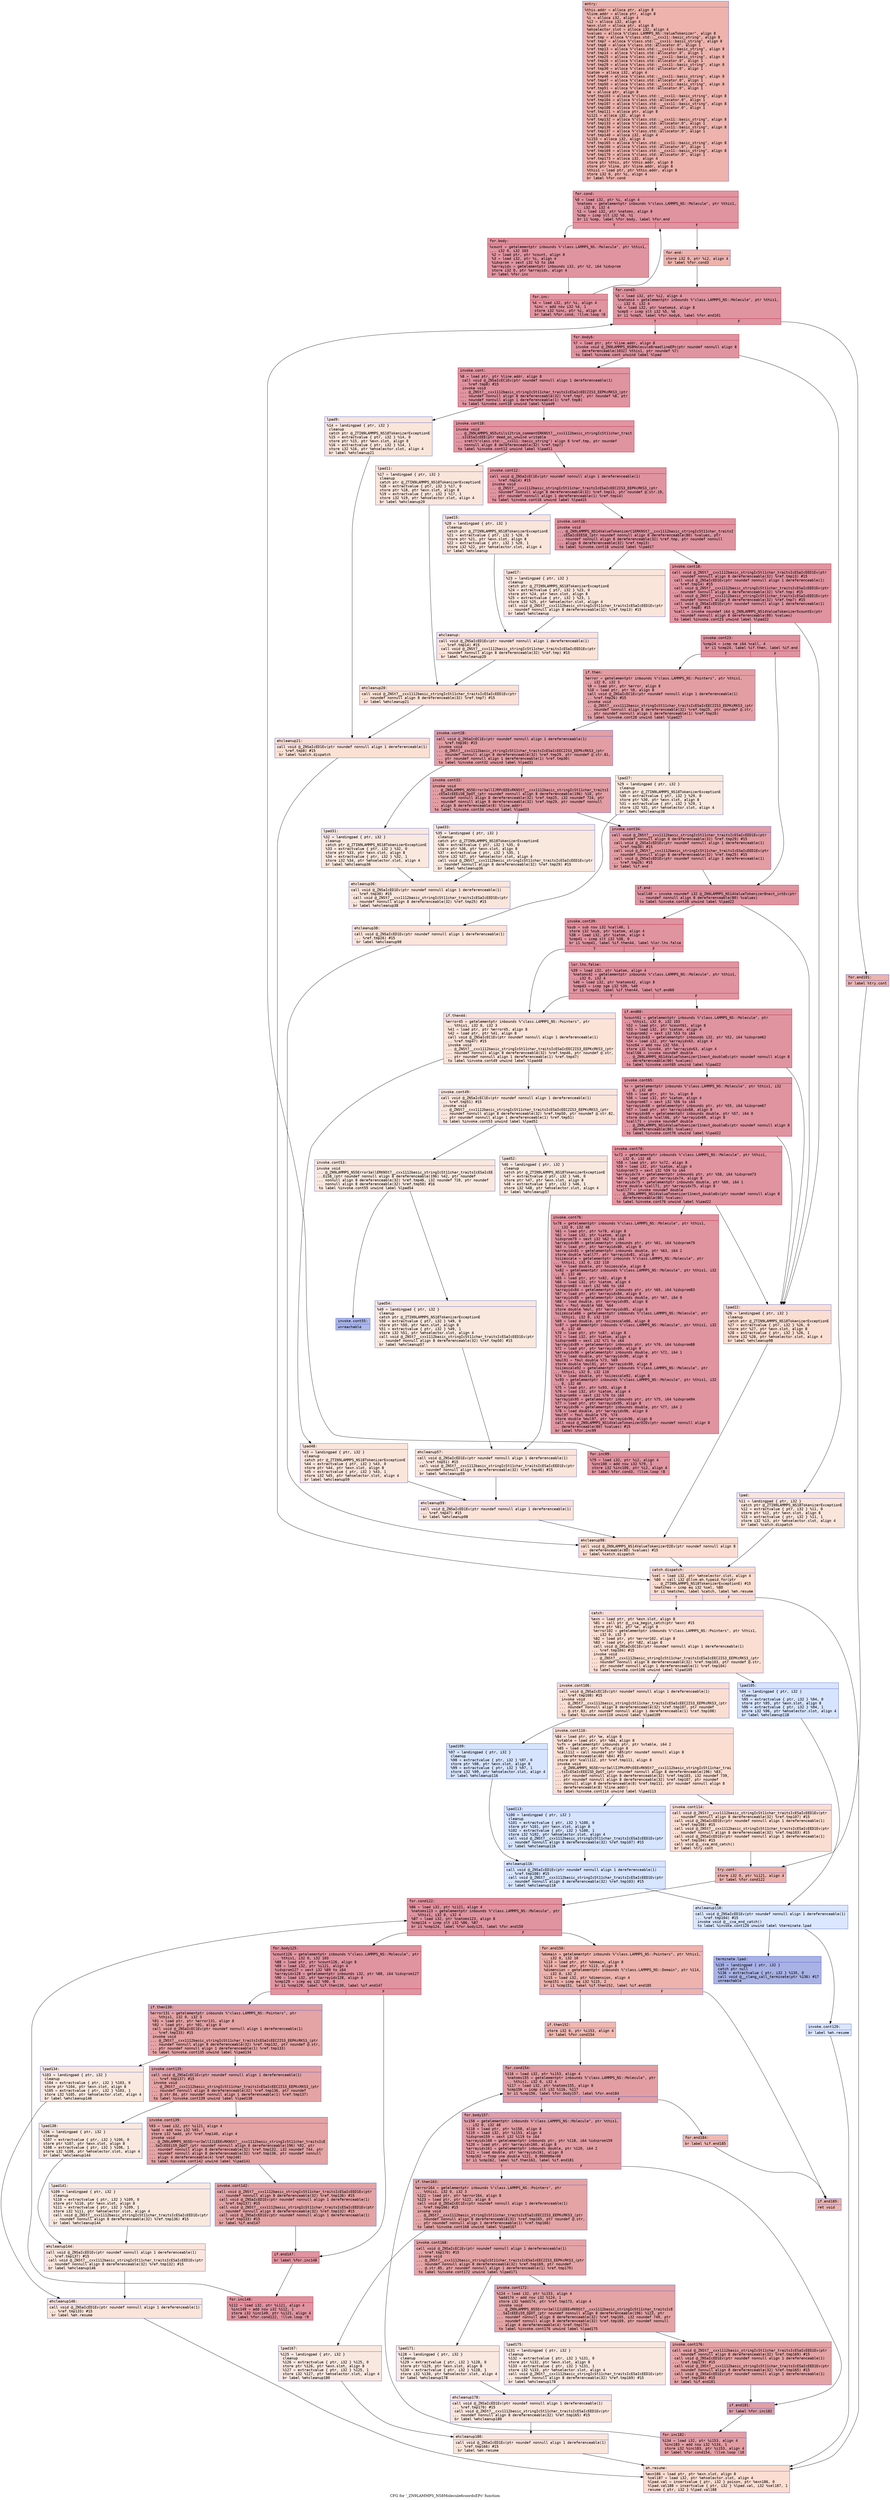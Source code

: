 digraph "CFG for '_ZN9LAMMPS_NS8Molecule6coordsEPc' function" {
	label="CFG for '_ZN9LAMMPS_NS8Molecule6coordsEPc' function";

	Node0x558e608c9fa0 [shape=record,color="#3d50c3ff", style=filled, fillcolor="#d6524470" fontname="Courier",label="{entry:\l|  %this.addr = alloca ptr, align 8\l  %line.addr = alloca ptr, align 8\l  %i = alloca i32, align 4\l  %i2 = alloca i32, align 4\l  %exn.slot = alloca ptr, align 8\l  %ehselector.slot = alloca i32, align 4\l  %values = alloca %\"class.LAMMPS_NS::ValueTokenizer\", align 8\l  %ref.tmp = alloca %\"class.std::__cxx11::basic_string\", align 8\l  %ref.tmp7 = alloca %\"class.std::__cxx11::basic_string\", align 8\l  %ref.tmp8 = alloca %\"class.std::allocator.0\", align 1\l  %ref.tmp13 = alloca %\"class.std::__cxx11::basic_string\", align 8\l  %ref.tmp14 = alloca %\"class.std::allocator.0\", align 1\l  %ref.tmp25 = alloca %\"class.std::__cxx11::basic_string\", align 8\l  %ref.tmp26 = alloca %\"class.std::allocator.0\", align 1\l  %ref.tmp29 = alloca %\"class.std::__cxx11::basic_string\", align 8\l  %ref.tmp30 = alloca %\"class.std::allocator.0\", align 1\l  %iatom = alloca i32, align 4\l  %ref.tmp46 = alloca %\"class.std::__cxx11::basic_string\", align 8\l  %ref.tmp47 = alloca %\"class.std::allocator.0\", align 1\l  %ref.tmp50 = alloca %\"class.std::__cxx11::basic_string\", align 8\l  %ref.tmp51 = alloca %\"class.std::allocator.0\", align 1\l  %e = alloca ptr, align 8\l  %ref.tmp103 = alloca %\"class.std::__cxx11::basic_string\", align 8\l  %ref.tmp104 = alloca %\"class.std::allocator.0\", align 1\l  %ref.tmp107 = alloca %\"class.std::__cxx11::basic_string\", align 8\l  %ref.tmp108 = alloca %\"class.std::allocator.0\", align 1\l  %ref.tmp111 = alloca ptr, align 8\l  %i121 = alloca i32, align 4\l  %ref.tmp132 = alloca %\"class.std::__cxx11::basic_string\", align 8\l  %ref.tmp133 = alloca %\"class.std::allocator.0\", align 1\l  %ref.tmp136 = alloca %\"class.std::__cxx11::basic_string\", align 8\l  %ref.tmp137 = alloca %\"class.std::allocator.0\", align 1\l  %ref.tmp140 = alloca i32, align 4\l  %i153 = alloca i32, align 4\l  %ref.tmp165 = alloca %\"class.std::__cxx11::basic_string\", align 8\l  %ref.tmp166 = alloca %\"class.std::allocator.0\", align 1\l  %ref.tmp169 = alloca %\"class.std::__cxx11::basic_string\", align 8\l  %ref.tmp170 = alloca %\"class.std::allocator.0\", align 1\l  %ref.tmp173 = alloca i32, align 4\l  store ptr %this, ptr %this.addr, align 8\l  store ptr %line, ptr %line.addr, align 8\l  %this1 = load ptr, ptr %this.addr, align 8\l  store i32 0, ptr %i, align 4\l  br label %for.cond\l}"];
	Node0x558e608c9fa0 -> Node0x558e608cbec0[tooltip="entry -> for.cond\nProbability 100.00%" ];
	Node0x558e608cbec0 [shape=record,color="#b70d28ff", style=filled, fillcolor="#b70d2870" fontname="Courier",label="{for.cond:\l|  %0 = load i32, ptr %i, align 4\l  %natoms = getelementptr inbounds %\"class.LAMMPS_NS::Molecule\", ptr %this1,\l... i32 0, i32 4\l  %1 = load i32, ptr %natoms, align 8\l  %cmp = icmp slt i32 %0, %1\l  br i1 %cmp, label %for.body, label %for.end\l|{<s0>T|<s1>F}}"];
	Node0x558e608cbec0:s0 -> Node0x558e608cc240[tooltip="for.cond -> for.body\nProbability 96.88%" ];
	Node0x558e608cbec0:s1 -> Node0x558e608cc2c0[tooltip="for.cond -> for.end\nProbability 3.12%" ];
	Node0x558e608cc240 [shape=record,color="#b70d28ff", style=filled, fillcolor="#b70d2870" fontname="Courier",label="{for.body:\l|  %count = getelementptr inbounds %\"class.LAMMPS_NS::Molecule\", ptr %this1,\l... i32 0, i32 103\l  %2 = load ptr, ptr %count, align 8\l  %3 = load i32, ptr %i, align 4\l  %idxprom = sext i32 %3 to i64\l  %arrayidx = getelementptr inbounds i32, ptr %2, i64 %idxprom\l  store i32 0, ptr %arrayidx, align 4\l  br label %for.inc\l}"];
	Node0x558e608cc240 -> Node0x558e608ccae0[tooltip="for.body -> for.inc\nProbability 100.00%" ];
	Node0x558e608ccae0 [shape=record,color="#b70d28ff", style=filled, fillcolor="#b70d2870" fontname="Courier",label="{for.inc:\l|  %4 = load i32, ptr %i, align 4\l  %inc = add nsw i32 %4, 1\l  store i32 %inc, ptr %i, align 4\l  br label %for.cond, !llvm.loop !6\l}"];
	Node0x558e608ccae0 -> Node0x558e608cbec0[tooltip="for.inc -> for.cond\nProbability 100.00%" ];
	Node0x558e608cc2c0 [shape=record,color="#3d50c3ff", style=filled, fillcolor="#d6524470" fontname="Courier",label="{for.end:\l|  store i32 0, ptr %i2, align 4\l  br label %for.cond3\l}"];
	Node0x558e608cc2c0 -> Node0x558e608ccfd0[tooltip="for.end -> for.cond3\nProbability 100.00%" ];
	Node0x558e608ccfd0 [shape=record,color="#b70d28ff", style=filled, fillcolor="#b70d2870" fontname="Courier",label="{for.cond3:\l|  %5 = load i32, ptr %i2, align 4\l  %natoms4 = getelementptr inbounds %\"class.LAMMPS_NS::Molecule\", ptr %this1,\l... i32 0, i32 4\l  %6 = load i32, ptr %natoms4, align 8\l  %cmp5 = icmp slt i32 %5, %6\l  br i1 %cmp5, label %for.body6, label %for.end101\l|{<s0>T|<s1>F}}"];
	Node0x558e608ccfd0:s0 -> Node0x558e608cd350[tooltip="for.cond3 -> for.body6\nProbability 96.88%" ];
	Node0x558e608ccfd0:s1 -> Node0x558e608cd3d0[tooltip="for.cond3 -> for.end101\nProbability 3.12%" ];
	Node0x558e608cd350 [shape=record,color="#b70d28ff", style=filled, fillcolor="#b70d2870" fontname="Courier",label="{for.body6:\l|  %7 = load ptr, ptr %line.addr, align 8\l  invoke void @_ZN9LAMMPS_NS8Molecule8readlineEPc(ptr noundef nonnull align 8\l... dereferenceable(1032) %this1, ptr noundef %7)\l          to label %invoke.cont unwind label %lpad\l}"];
	Node0x558e608cd350 -> Node0x558e608cd5b0[tooltip="for.body6 -> invoke.cont\nProbability 100.00%" ];
	Node0x558e608cd350 -> Node0x558e608cd630[tooltip="for.body6 -> lpad\nProbability 0.00%" ];
	Node0x558e608cd5b0 [shape=record,color="#b70d28ff", style=filled, fillcolor="#b70d2870" fontname="Courier",label="{invoke.cont:\l|  %8 = load ptr, ptr %line.addr, align 8\l  call void @_ZNSaIcEC1Ev(ptr noundef nonnull align 1 dereferenceable(1)\l... %ref.tmp8) #15\l  invoke void\l... @_ZNSt7__cxx1112basic_stringIcSt11char_traitsIcESaIcEEC2IS3_EEPKcRKS3_(ptr\l... noundef nonnull align 8 dereferenceable(32) %ref.tmp7, ptr noundef %8, ptr\l... noundef nonnull align 1 dereferenceable(1) %ref.tmp8)\l          to label %invoke.cont10 unwind label %lpad9\l}"];
	Node0x558e608cd5b0 -> Node0x558e608cda20[tooltip="invoke.cont -> invoke.cont10\nProbability 100.00%" ];
	Node0x558e608cd5b0 -> Node0x558e608cda70[tooltip="invoke.cont -> lpad9\nProbability 0.00%" ];
	Node0x558e608cda20 [shape=record,color="#b70d28ff", style=filled, fillcolor="#b70d2870" fontname="Courier",label="{invoke.cont10:\l|  invoke void\l... @_ZN9LAMMPS_NS5utils12trim_commentERKNSt7__cxx1112basic_stringIcSt11char_trait\l...sIcESaIcEEE(ptr dead_on_unwind writable\l... sret(%\"class.std::__cxx11::basic_string\") align 8 %ref.tmp, ptr noundef\l... nonnull align 8 dereferenceable(32) %ref.tmp7)\l          to label %invoke.cont12 unwind label %lpad11\l}"];
	Node0x558e608cda20 -> Node0x558e608cd9d0[tooltip="invoke.cont10 -> invoke.cont12\nProbability 100.00%" ];
	Node0x558e608cda20 -> Node0x558e608cdce0[tooltip="invoke.cont10 -> lpad11\nProbability 0.00%" ];
	Node0x558e608cd9d0 [shape=record,color="#b70d28ff", style=filled, fillcolor="#b70d2870" fontname="Courier",label="{invoke.cont12:\l|  call void @_ZNSaIcEC1Ev(ptr noundef nonnull align 1 dereferenceable(1)\l... %ref.tmp14) #15\l  invoke void\l... @_ZNSt7__cxx1112basic_stringIcSt11char_traitsIcESaIcEEC2IS3_EEPKcRKS3_(ptr\l... noundef nonnull align 8 dereferenceable(32) %ref.tmp13, ptr noundef @.str.19,\l... ptr noundef nonnull align 1 dereferenceable(1) %ref.tmp14)\l          to label %invoke.cont16 unwind label %lpad15\l}"];
	Node0x558e608cd9d0 -> Node0x558e608ce050[tooltip="invoke.cont12 -> invoke.cont16\nProbability 100.00%" ];
	Node0x558e608cd9d0 -> Node0x558e608ce0d0[tooltip="invoke.cont12 -> lpad15\nProbability 0.00%" ];
	Node0x558e608ce050 [shape=record,color="#b70d28ff", style=filled, fillcolor="#b70d2870" fontname="Courier",label="{invoke.cont16:\l|  invoke void\l... @_ZN9LAMMPS_NS14ValueTokenizerC1ERKNSt7__cxx1112basic_stringIcSt11char_traitsI\l...cESaIcEEES8_(ptr noundef nonnull align 8 dereferenceable(80) %values, ptr\l... noundef nonnull align 8 dereferenceable(32) %ref.tmp, ptr noundef nonnull\l... align 8 dereferenceable(32) %ref.tmp13)\l          to label %invoke.cont18 unwind label %lpad17\l}"];
	Node0x558e608ce050 -> Node0x558e608ce000[tooltip="invoke.cont16 -> invoke.cont18\nProbability 100.00%" ];
	Node0x558e608ce050 -> Node0x558e608ce360[tooltip="invoke.cont16 -> lpad17\nProbability 0.00%" ];
	Node0x558e608ce000 [shape=record,color="#b70d28ff", style=filled, fillcolor="#b70d2870" fontname="Courier",label="{invoke.cont18:\l|  call void @_ZNSt7__cxx1112basic_stringIcSt11char_traitsIcESaIcEED1Ev(ptr\l... noundef nonnull align 8 dereferenceable(32) %ref.tmp13) #15\l  call void @_ZNSaIcED1Ev(ptr noundef nonnull align 1 dereferenceable(1)\l... %ref.tmp14) #15\l  call void @_ZNSt7__cxx1112basic_stringIcSt11char_traitsIcESaIcEED1Ev(ptr\l... noundef nonnull align 8 dereferenceable(32) %ref.tmp) #15\l  call void @_ZNSt7__cxx1112basic_stringIcSt11char_traitsIcESaIcEED1Ev(ptr\l... noundef nonnull align 8 dereferenceable(32) %ref.tmp7) #15\l  call void @_ZNSaIcED1Ev(ptr noundef nonnull align 1 dereferenceable(1)\l... %ref.tmp8) #15\l  %call = invoke noundef i64 @_ZN9LAMMPS_NS14ValueTokenizer5countEv(ptr\l... noundef nonnull align 8 dereferenceable(80) %values)\l          to label %invoke.cont23 unwind label %lpad22\l}"];
	Node0x558e608ce000 -> Node0x558e608ceb00[tooltip="invoke.cont18 -> invoke.cont23\nProbability 100.00%" ];
	Node0x558e608ce000 -> Node0x558e608ceb80[tooltip="invoke.cont18 -> lpad22\nProbability 0.00%" ];
	Node0x558e608ceb00 [shape=record,color="#b70d28ff", style=filled, fillcolor="#b70d2870" fontname="Courier",label="{invoke.cont23:\l|  %cmp24 = icmp ne i64 %call, 4\l  br i1 %cmp24, label %if.then, label %if.end\l|{<s0>T|<s1>F}}"];
	Node0x558e608ceb00:s0 -> Node0x558e608ced80[tooltip="invoke.cont23 -> if.then\nProbability 50.00%" ];
	Node0x558e608ceb00:s1 -> Node0x558e608cedf0[tooltip="invoke.cont23 -> if.end\nProbability 50.00%" ];
	Node0x558e608ced80 [shape=record,color="#3d50c3ff", style=filled, fillcolor="#be242e70" fontname="Courier",label="{if.then:\l|  %error = getelementptr inbounds %\"class.LAMMPS_NS::Pointers\", ptr %this1,\l... i32 0, i32 3\l  %9 = load ptr, ptr %error, align 8\l  %10 = load ptr, ptr %9, align 8\l  call void @_ZNSaIcEC1Ev(ptr noundef nonnull align 1 dereferenceable(1)\l... %ref.tmp26) #15\l  invoke void\l... @_ZNSt7__cxx1112basic_stringIcSt11char_traitsIcESaIcEEC2IS3_EEPKcRKS3_(ptr\l... noundef nonnull align 8 dereferenceable(32) %ref.tmp25, ptr noundef @.str,\l... ptr noundef nonnull align 1 dereferenceable(1) %ref.tmp26)\l          to label %invoke.cont28 unwind label %lpad27\l}"];
	Node0x558e608ced80 -> Node0x558e608cf2d0[tooltip="if.then -> invoke.cont28\nProbability 100.00%" ];
	Node0x558e608ced80 -> Node0x558e608cf320[tooltip="if.then -> lpad27\nProbability 0.00%" ];
	Node0x558e608cf2d0 [shape=record,color="#3d50c3ff", style=filled, fillcolor="#be242e70" fontname="Courier",label="{invoke.cont28:\l|  call void @_ZNSaIcEC1Ev(ptr noundef nonnull align 1 dereferenceable(1)\l... %ref.tmp30) #15\l  invoke void\l... @_ZNSt7__cxx1112basic_stringIcSt11char_traitsIcESaIcEEC2IS3_EEPKcRKS3_(ptr\l... noundef nonnull align 8 dereferenceable(32) %ref.tmp29, ptr noundef @.str.81,\l... ptr noundef nonnull align 1 dereferenceable(1) %ref.tmp30)\l          to label %invoke.cont32 unwind label %lpad31\l}"];
	Node0x558e608cf2d0 -> Node0x558e608cf670[tooltip="invoke.cont28 -> invoke.cont32\nProbability 100.00%" ];
	Node0x558e608cf2d0 -> Node0x558e608cf6c0[tooltip="invoke.cont28 -> lpad31\nProbability 0.00%" ];
	Node0x558e608cf670 [shape=record,color="#3d50c3ff", style=filled, fillcolor="#be242e70" fontname="Courier",label="{invoke.cont32:\l|  invoke void\l... @_ZN9LAMMPS_NS5Error3allIJRPcEEEvRKNSt7__cxx1112basic_stringIcSt11char_traitsI\l...cESaIcEEEiSB_DpOT_(ptr noundef nonnull align 8 dereferenceable(196) %10, ptr\l... noundef nonnull align 8 dereferenceable(32) %ref.tmp25, i32 noundef 724, ptr\l... noundef nonnull align 8 dereferenceable(32) %ref.tmp29, ptr noundef nonnull\l... align 8 dereferenceable(8) %line.addr)\l          to label %invoke.cont34 unwind label %lpad33\l}"];
	Node0x558e608cf670 -> Node0x558e608cf620[tooltip="invoke.cont32 -> invoke.cont34\nProbability 100.00%" ];
	Node0x558e608cf670 -> Node0x558e608cf980[tooltip="invoke.cont32 -> lpad33\nProbability 0.00%" ];
	Node0x558e608cf620 [shape=record,color="#3d50c3ff", style=filled, fillcolor="#be242e70" fontname="Courier",label="{invoke.cont34:\l|  call void @_ZNSt7__cxx1112basic_stringIcSt11char_traitsIcESaIcEED1Ev(ptr\l... noundef nonnull align 8 dereferenceable(32) %ref.tmp29) #15\l  call void @_ZNSaIcED1Ev(ptr noundef nonnull align 1 dereferenceable(1)\l... %ref.tmp30) #15\l  call void @_ZNSt7__cxx1112basic_stringIcSt11char_traitsIcESaIcEED1Ev(ptr\l... noundef nonnull align 8 dereferenceable(32) %ref.tmp25) #15\l  call void @_ZNSaIcED1Ev(ptr noundef nonnull align 1 dereferenceable(1)\l... %ref.tmp26) #15\l  br label %if.end\l}"];
	Node0x558e608cf620 -> Node0x558e608cedf0[tooltip="invoke.cont34 -> if.end\nProbability 100.00%" ];
	Node0x558e608cd630 [shape=record,color="#3d50c3ff", style=filled, fillcolor="#f4c5ad70" fontname="Courier",label="{lpad:\l|  %11 = landingpad \{ ptr, i32 \}\l          catch ptr @_ZTIN9LAMMPS_NS18TokenizerExceptionE\l  %12 = extractvalue \{ ptr, i32 \} %11, 0\l  store ptr %12, ptr %exn.slot, align 8\l  %13 = extractvalue \{ ptr, i32 \} %11, 1\l  store i32 %13, ptr %ehselector.slot, align 4\l  br label %catch.dispatch\l}"];
	Node0x558e608cd630 -> Node0x558e608d0410[tooltip="lpad -> catch.dispatch\nProbability 100.00%" ];
	Node0x558e608cda70 [shape=record,color="#3d50c3ff", style=filled, fillcolor="#f4c5ad70" fontname="Courier",label="{lpad9:\l|  %14 = landingpad \{ ptr, i32 \}\l          cleanup\l          catch ptr @_ZTIN9LAMMPS_NS18TokenizerExceptionE\l  %15 = extractvalue \{ ptr, i32 \} %14, 0\l  store ptr %15, ptr %exn.slot, align 8\l  %16 = extractvalue \{ ptr, i32 \} %14, 1\l  store i32 %16, ptr %ehselector.slot, align 4\l  br label %ehcleanup21\l}"];
	Node0x558e608cda70 -> Node0x558e608d07b0[tooltip="lpad9 -> ehcleanup21\nProbability 100.00%" ];
	Node0x558e608cdce0 [shape=record,color="#3d50c3ff", style=filled, fillcolor="#f4c5ad70" fontname="Courier",label="{lpad11:\l|  %17 = landingpad \{ ptr, i32 \}\l          cleanup\l          catch ptr @_ZTIN9LAMMPS_NS18TokenizerExceptionE\l  %18 = extractvalue \{ ptr, i32 \} %17, 0\l  store ptr %18, ptr %exn.slot, align 8\l  %19 = extractvalue \{ ptr, i32 \} %17, 1\l  store i32 %19, ptr %ehselector.slot, align 4\l  br label %ehcleanup20\l}"];
	Node0x558e608cdce0 -> Node0x558e608d0bb0[tooltip="lpad11 -> ehcleanup20\nProbability 100.00%" ];
	Node0x558e608ce0d0 [shape=record,color="#3d50c3ff", style=filled, fillcolor="#f4c5ad70" fontname="Courier",label="{lpad15:\l|  %20 = landingpad \{ ptr, i32 \}\l          cleanup\l          catch ptr @_ZTIN9LAMMPS_NS18TokenizerExceptionE\l  %21 = extractvalue \{ ptr, i32 \} %20, 0\l  store ptr %21, ptr %exn.slot, align 8\l  %22 = extractvalue \{ ptr, i32 \} %20, 1\l  store i32 %22, ptr %ehselector.slot, align 4\l  br label %ehcleanup\l}"];
	Node0x558e608ce0d0 -> Node0x558e608d0fb0[tooltip="lpad15 -> ehcleanup\nProbability 100.00%" ];
	Node0x558e608ce360 [shape=record,color="#3d50c3ff", style=filled, fillcolor="#f4c5ad70" fontname="Courier",label="{lpad17:\l|  %23 = landingpad \{ ptr, i32 \}\l          cleanup\l          catch ptr @_ZTIN9LAMMPS_NS18TokenizerExceptionE\l  %24 = extractvalue \{ ptr, i32 \} %23, 0\l  store ptr %24, ptr %exn.slot, align 8\l  %25 = extractvalue \{ ptr, i32 \} %23, 1\l  store i32 %25, ptr %ehselector.slot, align 4\l  call void @_ZNSt7__cxx1112basic_stringIcSt11char_traitsIcESaIcEED1Ev(ptr\l... noundef nonnull align 8 dereferenceable(32) %ref.tmp13) #15\l  br label %ehcleanup\l}"];
	Node0x558e608ce360 -> Node0x558e608d0fb0[tooltip="lpad17 -> ehcleanup\nProbability 100.00%" ];
	Node0x558e608d0fb0 [shape=record,color="#3d50c3ff", style=filled, fillcolor="#f6bfa670" fontname="Courier",label="{ehcleanup:\l|  call void @_ZNSaIcED1Ev(ptr noundef nonnull align 1 dereferenceable(1)\l... %ref.tmp14) #15\l  call void @_ZNSt7__cxx1112basic_stringIcSt11char_traitsIcESaIcEED1Ev(ptr\l... noundef nonnull align 8 dereferenceable(32) %ref.tmp) #15\l  br label %ehcleanup20\l}"];
	Node0x558e608d0fb0 -> Node0x558e608d0bb0[tooltip="ehcleanup -> ehcleanup20\nProbability 100.00%" ];
	Node0x558e608d0bb0 [shape=record,color="#3d50c3ff", style=filled, fillcolor="#f7bca170" fontname="Courier",label="{ehcleanup20:\l|  call void @_ZNSt7__cxx1112basic_stringIcSt11char_traitsIcESaIcEED1Ev(ptr\l... noundef nonnull align 8 dereferenceable(32) %ref.tmp7) #15\l  br label %ehcleanup21\l}"];
	Node0x558e608d0bb0 -> Node0x558e608d07b0[tooltip="ehcleanup20 -> ehcleanup21\nProbability 100.00%" ];
	Node0x558e608d07b0 [shape=record,color="#3d50c3ff", style=filled, fillcolor="#f7b99e70" fontname="Courier",label="{ehcleanup21:\l|  call void @_ZNSaIcED1Ev(ptr noundef nonnull align 1 dereferenceable(1)\l... %ref.tmp8) #15\l  br label %catch.dispatch\l}"];
	Node0x558e608d07b0 -> Node0x558e608d0410[tooltip="ehcleanup21 -> catch.dispatch\nProbability 100.00%" ];
	Node0x558e608ceb80 [shape=record,color="#3d50c3ff", style=filled, fillcolor="#f7b59970" fontname="Courier",label="{lpad22:\l|  %26 = landingpad \{ ptr, i32 \}\l          cleanup\l          catch ptr @_ZTIN9LAMMPS_NS18TokenizerExceptionE\l  %27 = extractvalue \{ ptr, i32 \} %26, 0\l  store ptr %27, ptr %exn.slot, align 8\l  %28 = extractvalue \{ ptr, i32 \} %26, 1\l  store i32 %28, ptr %ehselector.slot, align 4\l  br label %ehcleanup98\l}"];
	Node0x558e608ceb80 -> Node0x558e608d1d70[tooltip="lpad22 -> ehcleanup98\nProbability 100.00%" ];
	Node0x558e608cf320 [shape=record,color="#3d50c3ff", style=filled, fillcolor="#f2cab570" fontname="Courier",label="{lpad27:\l|  %29 = landingpad \{ ptr, i32 \}\l          cleanup\l          catch ptr @_ZTIN9LAMMPS_NS18TokenizerExceptionE\l  %30 = extractvalue \{ ptr, i32 \} %29, 0\l  store ptr %30, ptr %exn.slot, align 8\l  %31 = extractvalue \{ ptr, i32 \} %29, 1\l  store i32 %31, ptr %ehselector.slot, align 4\l  br label %ehcleanup38\l}"];
	Node0x558e608cf320 -> Node0x558e608d2110[tooltip="lpad27 -> ehcleanup38\nProbability 100.00%" ];
	Node0x558e608cf6c0 [shape=record,color="#3d50c3ff", style=filled, fillcolor="#f2cab570" fontname="Courier",label="{lpad31:\l|  %32 = landingpad \{ ptr, i32 \}\l          cleanup\l          catch ptr @_ZTIN9LAMMPS_NS18TokenizerExceptionE\l  %33 = extractvalue \{ ptr, i32 \} %32, 0\l  store ptr %33, ptr %exn.slot, align 8\l  %34 = extractvalue \{ ptr, i32 \} %32, 1\l  store i32 %34, ptr %ehselector.slot, align 4\l  br label %ehcleanup36\l}"];
	Node0x558e608cf6c0 -> Node0x558e608d24b0[tooltip="lpad31 -> ehcleanup36\nProbability 100.00%" ];
	Node0x558e608cf980 [shape=record,color="#3d50c3ff", style=filled, fillcolor="#f2cab570" fontname="Courier",label="{lpad33:\l|  %35 = landingpad \{ ptr, i32 \}\l          cleanup\l          catch ptr @_ZTIN9LAMMPS_NS18TokenizerExceptionE\l  %36 = extractvalue \{ ptr, i32 \} %35, 0\l  store ptr %36, ptr %exn.slot, align 8\l  %37 = extractvalue \{ ptr, i32 \} %35, 1\l  store i32 %37, ptr %ehselector.slot, align 4\l  call void @_ZNSt7__cxx1112basic_stringIcSt11char_traitsIcESaIcEED1Ev(ptr\l... noundef nonnull align 8 dereferenceable(32) %ref.tmp29) #15\l  br label %ehcleanup36\l}"];
	Node0x558e608cf980 -> Node0x558e608d24b0[tooltip="lpad33 -> ehcleanup36\nProbability 100.00%" ];
	Node0x558e608d24b0 [shape=record,color="#3d50c3ff", style=filled, fillcolor="#f4c5ad70" fontname="Courier",label="{ehcleanup36:\l|  call void @_ZNSaIcED1Ev(ptr noundef nonnull align 1 dereferenceable(1)\l... %ref.tmp30) #15\l  call void @_ZNSt7__cxx1112basic_stringIcSt11char_traitsIcESaIcEED1Ev(ptr\l... noundef nonnull align 8 dereferenceable(32) %ref.tmp25) #15\l  br label %ehcleanup38\l}"];
	Node0x558e608d24b0 -> Node0x558e608d2110[tooltip="ehcleanup36 -> ehcleanup38\nProbability 100.00%" ];
	Node0x558e608d2110 [shape=record,color="#3d50c3ff", style=filled, fillcolor="#f5c1a970" fontname="Courier",label="{ehcleanup38:\l|  call void @_ZNSaIcED1Ev(ptr noundef nonnull align 1 dereferenceable(1)\l... %ref.tmp26) #15\l  br label %ehcleanup98\l}"];
	Node0x558e608d2110 -> Node0x558e608d1d70[tooltip="ehcleanup38 -> ehcleanup98\nProbability 100.00%" ];
	Node0x558e608cedf0 [shape=record,color="#b70d28ff", style=filled, fillcolor="#b70d2870" fontname="Courier",label="{if.end:\l|  %call40 = invoke noundef i32 @_ZN9LAMMPS_NS14ValueTokenizer8next_intEv(ptr\l... noundef nonnull align 8 dereferenceable(80) %values)\l          to label %invoke.cont39 unwind label %lpad22\l}"];
	Node0x558e608cedf0 -> Node0x558e608d2e20[tooltip="if.end -> invoke.cont39\nProbability 100.00%" ];
	Node0x558e608cedf0 -> Node0x558e608ceb80[tooltip="if.end -> lpad22\nProbability 0.00%" ];
	Node0x558e608d2e20 [shape=record,color="#b70d28ff", style=filled, fillcolor="#b70d2870" fontname="Courier",label="{invoke.cont39:\l|  %sub = sub nsw i32 %call40, 1\l  store i32 %sub, ptr %iatom, align 4\l  %38 = load i32, ptr %iatom, align 4\l  %cmp41 = icmp slt i32 %38, 0\l  br i1 %cmp41, label %if.then44, label %lor.lhs.false\l|{<s0>T|<s1>F}}"];
	Node0x558e608d2e20:s0 -> Node0x558e608d3260[tooltip="invoke.cont39 -> if.then44\nProbability 0.00%" ];
	Node0x558e608d2e20:s1 -> Node0x558e608d32b0[tooltip="invoke.cont39 -> lor.lhs.false\nProbability 100.00%" ];
	Node0x558e608d32b0 [shape=record,color="#b70d28ff", style=filled, fillcolor="#b70d2870" fontname="Courier",label="{lor.lhs.false:\l|  %39 = load i32, ptr %iatom, align 4\l  %natoms42 = getelementptr inbounds %\"class.LAMMPS_NS::Molecule\", ptr %this1,\l... i32 0, i32 4\l  %40 = load i32, ptr %natoms42, align 8\l  %cmp43 = icmp sge i32 %39, %40\l  br i1 %cmp43, label %if.then44, label %if.end60\l|{<s0>T|<s1>F}}"];
	Node0x558e608d32b0:s0 -> Node0x558e608d3260[tooltip="lor.lhs.false -> if.then44\nProbability 0.00%" ];
	Node0x558e608d32b0:s1 -> Node0x558e608d3680[tooltip="lor.lhs.false -> if.end60\nProbability 100.00%" ];
	Node0x558e608d3260 [shape=record,color="#3d50c3ff", style=filled, fillcolor="#f6bfa670" fontname="Courier",label="{if.then44:\l|  %error45 = getelementptr inbounds %\"class.LAMMPS_NS::Pointers\", ptr\l... %this1, i32 0, i32 3\l  %41 = load ptr, ptr %error45, align 8\l  %42 = load ptr, ptr %41, align 8\l  call void @_ZNSaIcEC1Ev(ptr noundef nonnull align 1 dereferenceable(1)\l... %ref.tmp47) #15\l  invoke void\l... @_ZNSt7__cxx1112basic_stringIcSt11char_traitsIcESaIcEEC2IS3_EEPKcRKS3_(ptr\l... noundef nonnull align 8 dereferenceable(32) %ref.tmp46, ptr noundef @.str,\l... ptr noundef nonnull align 1 dereferenceable(1) %ref.tmp47)\l          to label %invoke.cont49 unwind label %lpad48\l}"];
	Node0x558e608d3260 -> Node0x558e608cc8d0[tooltip="if.then44 -> invoke.cont49\nProbability 50.00%" ];
	Node0x558e608d3260 -> Node0x558e608cc950[tooltip="if.then44 -> lpad48\nProbability 50.00%" ];
	Node0x558e608cc8d0 [shape=record,color="#3d50c3ff", style=filled, fillcolor="#f4c5ad70" fontname="Courier",label="{invoke.cont49:\l|  call void @_ZNSaIcEC1Ev(ptr noundef nonnull align 1 dereferenceable(1)\l... %ref.tmp51) #15\l  invoke void\l... @_ZNSt7__cxx1112basic_stringIcSt11char_traitsIcESaIcEEC2IS3_EEPKcRKS3_(ptr\l... noundef nonnull align 8 dereferenceable(32) %ref.tmp50, ptr noundef @.str.82,\l... ptr noundef nonnull align 1 dereferenceable(1) %ref.tmp51)\l          to label %invoke.cont53 unwind label %lpad52\l}"];
	Node0x558e608cc8d0 -> Node0x558e608d44e0[tooltip="invoke.cont49 -> invoke.cont53\nProbability 50.00%" ];
	Node0x558e608cc8d0 -> Node0x558e608d4530[tooltip="invoke.cont49 -> lpad52\nProbability 50.00%" ];
	Node0x558e608d44e0 [shape=record,color="#3d50c3ff", style=filled, fillcolor="#f2cab570" fontname="Courier",label="{invoke.cont53:\l|  invoke void\l... @_ZN9LAMMPS_NS5Error3allERKNSt7__cxx1112basic_stringIcSt11char_traitsIcESaIcEE\l...EiS8_(ptr noundef nonnull align 8 dereferenceable(196) %42, ptr noundef\l... nonnull align 8 dereferenceable(32) %ref.tmp46, i32 noundef 728, ptr noundef\l... nonnull align 8 dereferenceable(32) %ref.tmp50) #16\l          to label %invoke.cont55 unwind label %lpad54\l}"];
	Node0x558e608d44e0 -> Node0x558e608cca60[tooltip="invoke.cont53 -> invoke.cont55\nProbability 0.00%" ];
	Node0x558e608d44e0 -> Node0x558e608d4800[tooltip="invoke.cont53 -> lpad54\nProbability 100.00%" ];
	Node0x558e608cca60 [shape=record,color="#3d50c3ff", style=filled, fillcolor="#465ecf70" fontname="Courier",label="{invoke.cont55:\l|  unreachable\l}"];
	Node0x558e608cc950 [shape=record,color="#3d50c3ff", style=filled, fillcolor="#f4c5ad70" fontname="Courier",label="{lpad48:\l|  %43 = landingpad \{ ptr, i32 \}\l          cleanup\l          catch ptr @_ZTIN9LAMMPS_NS18TokenizerExceptionE\l  %44 = extractvalue \{ ptr, i32 \} %43, 0\l  store ptr %44, ptr %exn.slot, align 8\l  %45 = extractvalue \{ ptr, i32 \} %43, 1\l  store i32 %45, ptr %ehselector.slot, align 4\l  br label %ehcleanup59\l}"];
	Node0x558e608cc950 -> Node0x558e608d4e60[tooltip="lpad48 -> ehcleanup59\nProbability 100.00%" ];
	Node0x558e608d4530 [shape=record,color="#3d50c3ff", style=filled, fillcolor="#f2cab570" fontname="Courier",label="{lpad52:\l|  %46 = landingpad \{ ptr, i32 \}\l          cleanup\l          catch ptr @_ZTIN9LAMMPS_NS18TokenizerExceptionE\l  %47 = extractvalue \{ ptr, i32 \} %46, 0\l  store ptr %47, ptr %exn.slot, align 8\l  %48 = extractvalue \{ ptr, i32 \} %46, 1\l  store i32 %48, ptr %ehselector.slot, align 4\l  br label %ehcleanup57\l}"];
	Node0x558e608d4530 -> Node0x558e608d5a10[tooltip="lpad52 -> ehcleanup57\nProbability 100.00%" ];
	Node0x558e608d4800 [shape=record,color="#3d50c3ff", style=filled, fillcolor="#f2cab570" fontname="Courier",label="{lpad54:\l|  %49 = landingpad \{ ptr, i32 \}\l          cleanup\l          catch ptr @_ZTIN9LAMMPS_NS18TokenizerExceptionE\l  %50 = extractvalue \{ ptr, i32 \} %49, 0\l  store ptr %50, ptr %exn.slot, align 8\l  %51 = extractvalue \{ ptr, i32 \} %49, 1\l  store i32 %51, ptr %ehselector.slot, align 4\l  call void @_ZNSt7__cxx1112basic_stringIcSt11char_traitsIcESaIcEED1Ev(ptr\l... noundef nonnull align 8 dereferenceable(32) %ref.tmp50) #15\l  br label %ehcleanup57\l}"];
	Node0x558e608d4800 -> Node0x558e608d5a10[tooltip="lpad54 -> ehcleanup57\nProbability 100.00%" ];
	Node0x558e608d5a10 [shape=record,color="#3d50c3ff", style=filled, fillcolor="#f4c5ad70" fontname="Courier",label="{ehcleanup57:\l|  call void @_ZNSaIcED1Ev(ptr noundef nonnull align 1 dereferenceable(1)\l... %ref.tmp51) #15\l  call void @_ZNSt7__cxx1112basic_stringIcSt11char_traitsIcESaIcEED1Ev(ptr\l... noundef nonnull align 8 dereferenceable(32) %ref.tmp46) #15\l  br label %ehcleanup59\l}"];
	Node0x558e608d5a10 -> Node0x558e608d4e60[tooltip="ehcleanup57 -> ehcleanup59\nProbability 100.00%" ];
	Node0x558e608d4e60 [shape=record,color="#3d50c3ff", style=filled, fillcolor="#f6bfa670" fontname="Courier",label="{ehcleanup59:\l|  call void @_ZNSaIcED1Ev(ptr noundef nonnull align 1 dereferenceable(1)\l... %ref.tmp47) #15\l  br label %ehcleanup98\l}"];
	Node0x558e608d4e60 -> Node0x558e608d1d70[tooltip="ehcleanup59 -> ehcleanup98\nProbability 100.00%" ];
	Node0x558e608d3680 [shape=record,color="#b70d28ff", style=filled, fillcolor="#b70d2870" fontname="Courier",label="{if.end60:\l|  %count61 = getelementptr inbounds %\"class.LAMMPS_NS::Molecule\", ptr\l... %this1, i32 0, i32 103\l  %52 = load ptr, ptr %count61, align 8\l  %53 = load i32, ptr %iatom, align 4\l  %idxprom62 = sext i32 %53 to i64\l  %arrayidx63 = getelementptr inbounds i32, ptr %52, i64 %idxprom62\l  %54 = load i32, ptr %arrayidx63, align 4\l  %inc64 = add nsw i32 %54, 1\l  store i32 %inc64, ptr %arrayidx63, align 4\l  %call66 = invoke noundef double\l... @_ZN9LAMMPS_NS14ValueTokenizer11next_doubleEv(ptr noundef nonnull align 8\l... dereferenceable(80) %values)\l          to label %invoke.cont65 unwind label %lpad22\l}"];
	Node0x558e608d3680 -> Node0x558e608d67c0[tooltip="if.end60 -> invoke.cont65\nProbability 100.00%" ];
	Node0x558e608d3680 -> Node0x558e608ceb80[tooltip="if.end60 -> lpad22\nProbability 0.00%" ];
	Node0x558e608d67c0 [shape=record,color="#b70d28ff", style=filled, fillcolor="#b70d2870" fontname="Courier",label="{invoke.cont65:\l|  %x = getelementptr inbounds %\"class.LAMMPS_NS::Molecule\", ptr %this1, i32\l... 0, i32 48\l  %55 = load ptr, ptr %x, align 8\l  %56 = load i32, ptr %iatom, align 4\l  %idxprom67 = sext i32 %56 to i64\l  %arrayidx68 = getelementptr inbounds ptr, ptr %55, i64 %idxprom67\l  %57 = load ptr, ptr %arrayidx68, align 8\l  %arrayidx69 = getelementptr inbounds double, ptr %57, i64 0\l  store double %call66, ptr %arrayidx69, align 8\l  %call71 = invoke noundef double\l... @_ZN9LAMMPS_NS14ValueTokenizer11next_doubleEv(ptr noundef nonnull align 8\l... dereferenceable(80) %values)\l          to label %invoke.cont70 unwind label %lpad22\l}"];
	Node0x558e608d67c0 -> Node0x558e608d6ed0[tooltip="invoke.cont65 -> invoke.cont70\nProbability 100.00%" ];
	Node0x558e608d67c0 -> Node0x558e608ceb80[tooltip="invoke.cont65 -> lpad22\nProbability 0.00%" ];
	Node0x558e608d6ed0 [shape=record,color="#b70d28ff", style=filled, fillcolor="#b70d2870" fontname="Courier",label="{invoke.cont70:\l|  %x72 = getelementptr inbounds %\"class.LAMMPS_NS::Molecule\", ptr %this1,\l... i32 0, i32 48\l  %58 = load ptr, ptr %x72, align 8\l  %59 = load i32, ptr %iatom, align 4\l  %idxprom73 = sext i32 %59 to i64\l  %arrayidx74 = getelementptr inbounds ptr, ptr %58, i64 %idxprom73\l  %60 = load ptr, ptr %arrayidx74, align 8\l  %arrayidx75 = getelementptr inbounds double, ptr %60, i64 1\l  store double %call71, ptr %arrayidx75, align 8\l  %call77 = invoke noundef double\l... @_ZN9LAMMPS_NS14ValueTokenizer11next_doubleEv(ptr noundef nonnull align 8\l... dereferenceable(80) %values)\l          to label %invoke.cont76 unwind label %lpad22\l}"];
	Node0x558e608d6ed0 -> Node0x558e608d75e0[tooltip="invoke.cont70 -> invoke.cont76\nProbability 100.00%" ];
	Node0x558e608d6ed0 -> Node0x558e608ceb80[tooltip="invoke.cont70 -> lpad22\nProbability 0.00%" ];
	Node0x558e608d75e0 [shape=record,color="#b70d28ff", style=filled, fillcolor="#b70d2870" fontname="Courier",label="{invoke.cont76:\l|  %x78 = getelementptr inbounds %\"class.LAMMPS_NS::Molecule\", ptr %this1,\l... i32 0, i32 48\l  %61 = load ptr, ptr %x78, align 8\l  %62 = load i32, ptr %iatom, align 4\l  %idxprom79 = sext i32 %62 to i64\l  %arrayidx80 = getelementptr inbounds ptr, ptr %61, i64 %idxprom79\l  %63 = load ptr, ptr %arrayidx80, align 8\l  %arrayidx81 = getelementptr inbounds double, ptr %63, i64 2\l  store double %call77, ptr %arrayidx81, align 8\l  %sizescale = getelementptr inbounds %\"class.LAMMPS_NS::Molecule\", ptr\l... %this1, i32 0, i32 110\l  %64 = load double, ptr %sizescale, align 8\l  %x82 = getelementptr inbounds %\"class.LAMMPS_NS::Molecule\", ptr %this1, i32\l... 0, i32 48\l  %65 = load ptr, ptr %x82, align 8\l  %66 = load i32, ptr %iatom, align 4\l  %idxprom83 = sext i32 %66 to i64\l  %arrayidx84 = getelementptr inbounds ptr, ptr %65, i64 %idxprom83\l  %67 = load ptr, ptr %arrayidx84, align 8\l  %arrayidx85 = getelementptr inbounds double, ptr %67, i64 0\l  %68 = load double, ptr %arrayidx85, align 8\l  %mul = fmul double %68, %64\l  store double %mul, ptr %arrayidx85, align 8\l  %sizescale86 = getelementptr inbounds %\"class.LAMMPS_NS::Molecule\", ptr\l... %this1, i32 0, i32 110\l  %69 = load double, ptr %sizescale86, align 8\l  %x87 = getelementptr inbounds %\"class.LAMMPS_NS::Molecule\", ptr %this1, i32\l... 0, i32 48\l  %70 = load ptr, ptr %x87, align 8\l  %71 = load i32, ptr %iatom, align 4\l  %idxprom88 = sext i32 %71 to i64\l  %arrayidx89 = getelementptr inbounds ptr, ptr %70, i64 %idxprom88\l  %72 = load ptr, ptr %arrayidx89, align 8\l  %arrayidx90 = getelementptr inbounds double, ptr %72, i64 1\l  %73 = load double, ptr %arrayidx90, align 8\l  %mul91 = fmul double %73, %69\l  store double %mul91, ptr %arrayidx90, align 8\l  %sizescale92 = getelementptr inbounds %\"class.LAMMPS_NS::Molecule\", ptr\l... %this1, i32 0, i32 110\l  %74 = load double, ptr %sizescale92, align 8\l  %x93 = getelementptr inbounds %\"class.LAMMPS_NS::Molecule\", ptr %this1, i32\l... 0, i32 48\l  %75 = load ptr, ptr %x93, align 8\l  %76 = load i32, ptr %iatom, align 4\l  %idxprom94 = sext i32 %76 to i64\l  %arrayidx95 = getelementptr inbounds ptr, ptr %75, i64 %idxprom94\l  %77 = load ptr, ptr %arrayidx95, align 8\l  %arrayidx96 = getelementptr inbounds double, ptr %77, i64 2\l  %78 = load double, ptr %arrayidx96, align 8\l  %mul97 = fmul double %78, %74\l  store double %mul97, ptr %arrayidx96, align 8\l  call void @_ZN9LAMMPS_NS14ValueTokenizerD2Ev(ptr noundef nonnull align 8\l... dereferenceable(80) %values) #15\l  br label %for.inc99\l}"];
	Node0x558e608d75e0 -> Node0x558e608d9620[tooltip="invoke.cont76 -> for.inc99\nProbability 100.00%" ];
	Node0x558e608d9620 [shape=record,color="#b70d28ff", style=filled, fillcolor="#b70d2870" fontname="Courier",label="{for.inc99:\l|  %79 = load i32, ptr %i2, align 4\l  %inc100 = add nsw i32 %79, 1\l  store i32 %inc100, ptr %i2, align 4\l  br label %for.cond3, !llvm.loop !8\l}"];
	Node0x558e608d9620 -> Node0x558e608ccfd0[tooltip="for.inc99 -> for.cond3\nProbability 100.00%" ];
	Node0x558e608d1d70 [shape=record,color="#3d50c3ff", style=filled, fillcolor="#f7b39670" fontname="Courier",label="{ehcleanup98:\l|  call void @_ZN9LAMMPS_NS14ValueTokenizerD2Ev(ptr noundef nonnull align 8\l... dereferenceable(80) %values) #15\l  br label %catch.dispatch\l}"];
	Node0x558e608d1d70 -> Node0x558e608d0410[tooltip="ehcleanup98 -> catch.dispatch\nProbability 100.00%" ];
	Node0x558e608d0410 [shape=record,color="#3d50c3ff", style=filled, fillcolor="#f7af9170" fontname="Courier",label="{catch.dispatch:\l|  %sel = load i32, ptr %ehselector.slot, align 4\l  %80 = call i32 @llvm.eh.typeid.for(ptr\l... @_ZTIN9LAMMPS_NS18TokenizerExceptionE) #15\l  %matches = icmp eq i32 %sel, %80\l  br i1 %matches, label %catch, label %eh.resume\l|{<s0>T|<s1>F}}"];
	Node0x558e608d0410:s0 -> Node0x558e608d9e10[tooltip="catch.dispatch -> catch\nProbability 50.00%" ];
	Node0x558e608d0410:s1 -> Node0x558e608d9e80[tooltip="catch.dispatch -> eh.resume\nProbability 50.00%" ];
	Node0x558e608d9e10 [shape=record,color="#3d50c3ff", style=filled, fillcolor="#f7b59970" fontname="Courier",label="{catch:\l|  %exn = load ptr, ptr %exn.slot, align 8\l  %81 = call ptr @__cxa_begin_catch(ptr %exn) #15\l  store ptr %81, ptr %e, align 8\l  %error102 = getelementptr inbounds %\"class.LAMMPS_NS::Pointers\", ptr %this1,\l... i32 0, i32 3\l  %82 = load ptr, ptr %error102, align 8\l  %83 = load ptr, ptr %82, align 8\l  call void @_ZNSaIcEC1Ev(ptr noundef nonnull align 1 dereferenceable(1)\l... %ref.tmp104) #15\l  invoke void\l... @_ZNSt7__cxx1112basic_stringIcSt11char_traitsIcESaIcEEC2IS3_EEPKcRKS3_(ptr\l... noundef nonnull align 8 dereferenceable(32) %ref.tmp103, ptr noundef @.str,\l... ptr noundef nonnull align 1 dereferenceable(1) %ref.tmp104)\l          to label %invoke.cont106 unwind label %lpad105\l}"];
	Node0x558e608d9e10 -> Node0x558e608da510[tooltip="catch -> invoke.cont106\nProbability 100.00%" ];
	Node0x558e608d9e10 -> Node0x558e608da560[tooltip="catch -> lpad105\nProbability 0.00%" ];
	Node0x558e608da510 [shape=record,color="#3d50c3ff", style=filled, fillcolor="#f7b59970" fontname="Courier",label="{invoke.cont106:\l|  call void @_ZNSaIcEC1Ev(ptr noundef nonnull align 1 dereferenceable(1)\l... %ref.tmp108) #15\l  invoke void\l... @_ZNSt7__cxx1112basic_stringIcSt11char_traitsIcESaIcEEC2IS3_EEPKcRKS3_(ptr\l... noundef nonnull align 8 dereferenceable(32) %ref.tmp107, ptr noundef\l... @.str.83, ptr noundef nonnull align 1 dereferenceable(1) %ref.tmp108)\l          to label %invoke.cont110 unwind label %lpad109\l}"];
	Node0x558e608da510 -> Node0x558e608da880[tooltip="invoke.cont106 -> invoke.cont110\nProbability 100.00%" ];
	Node0x558e608da510 -> Node0x558e608da8d0[tooltip="invoke.cont106 -> lpad109\nProbability 0.00%" ];
	Node0x558e608da880 [shape=record,color="#3d50c3ff", style=filled, fillcolor="#f7b59970" fontname="Courier",label="{invoke.cont110:\l|  %84 = load ptr, ptr %e, align 8\l  %vtable = load ptr, ptr %84, align 8\l  %vfn = getelementptr inbounds ptr, ptr %vtable, i64 2\l  %85 = load ptr, ptr %vfn, align 8\l  %call112 = call noundef ptr %85(ptr noundef nonnull align 8\l... dereferenceable(40) %84) #15\l  store ptr %call112, ptr %ref.tmp111, align 8\l  invoke void\l... @_ZN9LAMMPS_NS5Error3allIJPKcRPcEEEvRKNSt7__cxx1112basic_stringIcSt11char_trai\l...tsIcESaIcEEEiSD_DpOT_(ptr noundef nonnull align 8 dereferenceable(196) %83,\l... ptr noundef nonnull align 8 dereferenceable(32) %ref.tmp103, i32 noundef 739,\l... ptr noundef nonnull align 8 dereferenceable(32) %ref.tmp107, ptr noundef\l... nonnull align 8 dereferenceable(8) %ref.tmp111, ptr noundef nonnull align 8\l... dereferenceable(8) %line.addr)\l          to label %invoke.cont114 unwind label %lpad113\l}"];
	Node0x558e608da880 -> Node0x558e608daf10[tooltip="invoke.cont110 -> invoke.cont114\nProbability 100.00%" ];
	Node0x558e608da880 -> Node0x558e608daf90[tooltip="invoke.cont110 -> lpad113\nProbability 0.00%" ];
	Node0x558e608daf10 [shape=record,color="#3d50c3ff", style=filled, fillcolor="#f7b59970" fontname="Courier",label="{invoke.cont114:\l|  call void @_ZNSt7__cxx1112basic_stringIcSt11char_traitsIcESaIcEED1Ev(ptr\l... noundef nonnull align 8 dereferenceable(32) %ref.tmp107) #15\l  call void @_ZNSaIcED1Ev(ptr noundef nonnull align 1 dereferenceable(1)\l... %ref.tmp108) #15\l  call void @_ZNSt7__cxx1112basic_stringIcSt11char_traitsIcESaIcEED1Ev(ptr\l... noundef nonnull align 8 dereferenceable(32) %ref.tmp103) #15\l  call void @_ZNSaIcED1Ev(ptr noundef nonnull align 1 dereferenceable(1)\l... %ref.tmp104) #15\l  call void @__cxa_end_catch()\l  br label %try.cont\l}"];
	Node0x558e608daf10 -> Node0x558e608db820[tooltip="invoke.cont114 -> try.cont\nProbability 100.00%" ];
	Node0x558e608db820 [shape=record,color="#3d50c3ff", style=filled, fillcolor="#d6524470" fontname="Courier",label="{try.cont:\l|  store i32 0, ptr %i121, align 4\l  br label %for.cond122\l}"];
	Node0x558e608db820 -> Node0x558e608db910[tooltip="try.cont -> for.cond122\nProbability 100.00%" ];
	Node0x558e608db910 [shape=record,color="#b70d28ff", style=filled, fillcolor="#b70d2870" fontname="Courier",label="{for.cond122:\l|  %86 = load i32, ptr %i121, align 4\l  %natoms123 = getelementptr inbounds %\"class.LAMMPS_NS::Molecule\", ptr\l... %this1, i32 0, i32 4\l  %87 = load i32, ptr %natoms123, align 8\l  %cmp124 = icmp slt i32 %86, %87\l  br i1 %cmp124, label %for.body125, label %for.end150\l|{<s0>T|<s1>F}}"];
	Node0x558e608db910:s0 -> Node0x558e608dbc80[tooltip="for.cond122 -> for.body125\nProbability 96.88%" ];
	Node0x558e608db910:s1 -> Node0x558e608dbd00[tooltip="for.cond122 -> for.end150\nProbability 3.12%" ];
	Node0x558e608dbc80 [shape=record,color="#b70d28ff", style=filled, fillcolor="#b70d2870" fontname="Courier",label="{for.body125:\l|  %count126 = getelementptr inbounds %\"class.LAMMPS_NS::Molecule\", ptr\l... %this1, i32 0, i32 103\l  %88 = load ptr, ptr %count126, align 8\l  %89 = load i32, ptr %i121, align 4\l  %idxprom127 = sext i32 %89 to i64\l  %arrayidx128 = getelementptr inbounds i32, ptr %88, i64 %idxprom127\l  %90 = load i32, ptr %arrayidx128, align 4\l  %cmp129 = icmp eq i32 %90, 0\l  br i1 %cmp129, label %if.then130, label %if.end147\l|{<s0>T|<s1>F}}"];
	Node0x558e608dbc80:s0 -> Node0x558e608dc320[tooltip="for.body125 -> if.then130\nProbability 37.50%" ];
	Node0x558e608dbc80:s1 -> Node0x558e608dc3a0[tooltip="for.body125 -> if.end147\nProbability 62.50%" ];
	Node0x558e608dc320 [shape=record,color="#3d50c3ff", style=filled, fillcolor="#c32e3170" fontname="Courier",label="{if.then130:\l|  %error131 = getelementptr inbounds %\"class.LAMMPS_NS::Pointers\", ptr\l... %this1, i32 0, i32 3\l  %91 = load ptr, ptr %error131, align 8\l  %92 = load ptr, ptr %91, align 8\l  call void @_ZNSaIcEC1Ev(ptr noundef nonnull align 1 dereferenceable(1)\l... %ref.tmp133) #15\l  invoke void\l... @_ZNSt7__cxx1112basic_stringIcSt11char_traitsIcESaIcEEC2IS3_EEPKcRKS3_(ptr\l... noundef nonnull align 8 dereferenceable(32) %ref.tmp132, ptr noundef @.str,\l... ptr noundef nonnull align 1 dereferenceable(1) %ref.tmp133)\l          to label %invoke.cont135 unwind label %lpad134\l}"];
	Node0x558e608dc320 -> Node0x558e608dc8a0[tooltip="if.then130 -> invoke.cont135\nProbability 100.00%" ];
	Node0x558e608dc320 -> Node0x558e608dc920[tooltip="if.then130 -> lpad134\nProbability 0.00%" ];
	Node0x558e608dc8a0 [shape=record,color="#3d50c3ff", style=filled, fillcolor="#c32e3170" fontname="Courier",label="{invoke.cont135:\l|  call void @_ZNSaIcEC1Ev(ptr noundef nonnull align 1 dereferenceable(1)\l... %ref.tmp137) #15\l  invoke void\l... @_ZNSt7__cxx1112basic_stringIcSt11char_traitsIcESaIcEEC2IS3_EEPKcRKS3_(ptr\l... noundef nonnull align 8 dereferenceable(32) %ref.tmp136, ptr noundef\l... @.str.84, ptr noundef nonnull align 1 dereferenceable(1) %ref.tmp137)\l          to label %invoke.cont139 unwind label %lpad138\l}"];
	Node0x558e608dc8a0 -> Node0x558e608dcca0[tooltip="invoke.cont135 -> invoke.cont139\nProbability 100.00%" ];
	Node0x558e608dc8a0 -> Node0x558e608dccf0[tooltip="invoke.cont135 -> lpad138\nProbability 0.00%" ];
	Node0x558e608dcca0 [shape=record,color="#3d50c3ff", style=filled, fillcolor="#c32e3170" fontname="Courier",label="{invoke.cont139:\l|  %93 = load i32, ptr %i121, align 4\l  %add = add nsw i32 %93, 1\l  store i32 %add, ptr %ref.tmp140, align 4\l  invoke void\l... @_ZN9LAMMPS_NS5Error3allIJiEEEvRKNSt7__cxx1112basic_stringIcSt11char_traitsIcE\l...SaIcEEEiS9_DpOT_(ptr noundef nonnull align 8 dereferenceable(196) %92, ptr\l... noundef nonnull align 8 dereferenceable(32) %ref.tmp132, i32 noundef 744, ptr\l... noundef nonnull align 8 dereferenceable(32) %ref.tmp136, ptr noundef nonnull\l... align 4 dereferenceable(4) %ref.tmp140)\l          to label %invoke.cont142 unwind label %lpad141\l}"];
	Node0x558e608dcca0 -> Node0x558e608dcc50[tooltip="invoke.cont139 -> invoke.cont142\nProbability 100.00%" ];
	Node0x558e608dcca0 -> Node0x558e608dd1d0[tooltip="invoke.cont139 -> lpad141\nProbability 0.00%" ];
	Node0x558e608dcc50 [shape=record,color="#3d50c3ff", style=filled, fillcolor="#c32e3170" fontname="Courier",label="{invoke.cont142:\l|  call void @_ZNSt7__cxx1112basic_stringIcSt11char_traitsIcESaIcEED1Ev(ptr\l... noundef nonnull align 8 dereferenceable(32) %ref.tmp136) #15\l  call void @_ZNSaIcED1Ev(ptr noundef nonnull align 1 dereferenceable(1)\l... %ref.tmp137) #15\l  call void @_ZNSt7__cxx1112basic_stringIcSt11char_traitsIcESaIcEED1Ev(ptr\l... noundef nonnull align 8 dereferenceable(32) %ref.tmp132) #15\l  call void @_ZNSaIcED1Ev(ptr noundef nonnull align 1 dereferenceable(1)\l... %ref.tmp133) #15\l  br label %if.end147\l}"];
	Node0x558e608dcc50 -> Node0x558e608dc3a0[tooltip="invoke.cont142 -> if.end147\nProbability 100.00%" ];
	Node0x558e608cd3d0 [shape=record,color="#3d50c3ff", style=filled, fillcolor="#d6524470" fontname="Courier",label="{for.end101:\l|  br label %try.cont\l}"];
	Node0x558e608cd3d0 -> Node0x558e608db820[tooltip="for.end101 -> try.cont\nProbability 100.00%" ];
	Node0x558e608da560 [shape=record,color="#3d50c3ff", style=filled, fillcolor="#a5c3fe70" fontname="Courier",label="{lpad105:\l|  %94 = landingpad \{ ptr, i32 \}\l          cleanup\l  %95 = extractvalue \{ ptr, i32 \} %94, 0\l  store ptr %95, ptr %exn.slot, align 8\l  %96 = extractvalue \{ ptr, i32 \} %94, 1\l  store i32 %96, ptr %ehselector.slot, align 4\l  br label %ehcleanup118\l}"];
	Node0x558e608da560 -> Node0x558e608d5200[tooltip="lpad105 -> ehcleanup118\nProbability 100.00%" ];
	Node0x558e608da8d0 [shape=record,color="#3d50c3ff", style=filled, fillcolor="#a5c3fe70" fontname="Courier",label="{lpad109:\l|  %97 = landingpad \{ ptr, i32 \}\l          cleanup\l  %98 = extractvalue \{ ptr, i32 \} %97, 0\l  store ptr %98, ptr %exn.slot, align 8\l  %99 = extractvalue \{ ptr, i32 \} %97, 1\l  store i32 %99, ptr %ehselector.slot, align 4\l  br label %ehcleanup116\l}"];
	Node0x558e608da8d0 -> Node0x558e608d5570[tooltip="lpad109 -> ehcleanup116\nProbability 100.00%" ];
	Node0x558e608daf90 [shape=record,color="#3d50c3ff", style=filled, fillcolor="#a5c3fe70" fontname="Courier",label="{lpad113:\l|  %100 = landingpad \{ ptr, i32 \}\l          cleanup\l  %101 = extractvalue \{ ptr, i32 \} %100, 0\l  store ptr %101, ptr %exn.slot, align 8\l  %102 = extractvalue \{ ptr, i32 \} %100, 1\l  store i32 %102, ptr %ehselector.slot, align 4\l  call void @_ZNSt7__cxx1112basic_stringIcSt11char_traitsIcESaIcEED1Ev(ptr\l... noundef nonnull align 8 dereferenceable(32) %ref.tmp107) #15\l  br label %ehcleanup116\l}"];
	Node0x558e608daf90 -> Node0x558e608d5570[tooltip="lpad113 -> ehcleanup116\nProbability 100.00%" ];
	Node0x558e608d5570 [shape=record,color="#3d50c3ff", style=filled, fillcolor="#a7c5fe70" fontname="Courier",label="{ehcleanup116:\l|  call void @_ZNSaIcED1Ev(ptr noundef nonnull align 1 dereferenceable(1)\l... %ref.tmp108) #15\l  call void @_ZNSt7__cxx1112basic_stringIcSt11char_traitsIcESaIcEED1Ev(ptr\l... noundef nonnull align 8 dereferenceable(32) %ref.tmp103) #15\l  br label %ehcleanup118\l}"];
	Node0x558e608d5570 -> Node0x558e608d5200[tooltip="ehcleanup116 -> ehcleanup118\nProbability 100.00%" ];
	Node0x558e608d5200 [shape=record,color="#3d50c3ff", style=filled, fillcolor="#aec9fc70" fontname="Courier",label="{ehcleanup118:\l|  call void @_ZNSaIcED1Ev(ptr noundef nonnull align 1 dereferenceable(1)\l... %ref.tmp104) #15\l  invoke void @__cxa_end_catch()\l          to label %invoke.cont120 unwind label %terminate.lpad\l}"];
	Node0x558e608d5200 -> Node0x558e608df100[tooltip="ehcleanup118 -> invoke.cont120\nProbability 100.00%" ];
	Node0x558e608d5200 -> Node0x558e608df150[tooltip="ehcleanup118 -> terminate.lpad\nProbability 0.00%" ];
	Node0x558e608df100 [shape=record,color="#3d50c3ff", style=filled, fillcolor="#aec9fc70" fontname="Courier",label="{invoke.cont120:\l|  br label %eh.resume\l}"];
	Node0x558e608df100 -> Node0x558e608d9e80[tooltip="invoke.cont120 -> eh.resume\nProbability 100.00%" ];
	Node0x558e608dc920 [shape=record,color="#3d50c3ff", style=filled, fillcolor="#f2cab570" fontname="Courier",label="{lpad134:\l|  %103 = landingpad \{ ptr, i32 \}\l          cleanup\l  %104 = extractvalue \{ ptr, i32 \} %103, 0\l  store ptr %104, ptr %exn.slot, align 8\l  %105 = extractvalue \{ ptr, i32 \} %103, 1\l  store i32 %105, ptr %ehselector.slot, align 4\l  br label %ehcleanup146\l}"];
	Node0x558e608dc920 -> Node0x558e608df5e0[tooltip="lpad134 -> ehcleanup146\nProbability 100.00%" ];
	Node0x558e608dccf0 [shape=record,color="#3d50c3ff", style=filled, fillcolor="#f2cab570" fontname="Courier",label="{lpad138:\l|  %106 = landingpad \{ ptr, i32 \}\l          cleanup\l  %107 = extractvalue \{ ptr, i32 \} %106, 0\l  store ptr %107, ptr %exn.slot, align 8\l  %108 = extractvalue \{ ptr, i32 \} %106, 1\l  store i32 %108, ptr %ehselector.slot, align 4\l  br label %ehcleanup144\l}"];
	Node0x558e608dccf0 -> Node0x558e608df950[tooltip="lpad138 -> ehcleanup144\nProbability 100.00%" ];
	Node0x558e608dd1d0 [shape=record,color="#3d50c3ff", style=filled, fillcolor="#f2cab570" fontname="Courier",label="{lpad141:\l|  %109 = landingpad \{ ptr, i32 \}\l          cleanup\l  %110 = extractvalue \{ ptr, i32 \} %109, 0\l  store ptr %110, ptr %exn.slot, align 8\l  %111 = extractvalue \{ ptr, i32 \} %109, 1\l  store i32 %111, ptr %ehselector.slot, align 4\l  call void @_ZNSt7__cxx1112basic_stringIcSt11char_traitsIcESaIcEED1Ev(ptr\l... noundef nonnull align 8 dereferenceable(32) %ref.tmp136) #15\l  br label %ehcleanup144\l}"];
	Node0x558e608dd1d0 -> Node0x558e608df950[tooltip="lpad141 -> ehcleanup144\nProbability 100.00%" ];
	Node0x558e608df950 [shape=record,color="#3d50c3ff", style=filled, fillcolor="#f3c7b170" fontname="Courier",label="{ehcleanup144:\l|  call void @_ZNSaIcED1Ev(ptr noundef nonnull align 1 dereferenceable(1)\l... %ref.tmp137) #15\l  call void @_ZNSt7__cxx1112basic_stringIcSt11char_traitsIcESaIcEED1Ev(ptr\l... noundef nonnull align 8 dereferenceable(32) %ref.tmp132) #15\l  br label %ehcleanup146\l}"];
	Node0x558e608df950 -> Node0x558e608df5e0[tooltip="ehcleanup144 -> ehcleanup146\nProbability 100.00%" ];
	Node0x558e608df5e0 [shape=record,color="#3d50c3ff", style=filled, fillcolor="#f5c1a970" fontname="Courier",label="{ehcleanup146:\l|  call void @_ZNSaIcED1Ev(ptr noundef nonnull align 1 dereferenceable(1)\l... %ref.tmp133) #15\l  br label %eh.resume\l}"];
	Node0x558e608df5e0 -> Node0x558e608d9e80[tooltip="ehcleanup146 -> eh.resume\nProbability 100.00%" ];
	Node0x558e608dc3a0 [shape=record,color="#b70d28ff", style=filled, fillcolor="#b70d2870" fontname="Courier",label="{if.end147:\l|  br label %for.inc148\l}"];
	Node0x558e608dc3a0 -> Node0x558e608e02d0[tooltip="if.end147 -> for.inc148\nProbability 100.00%" ];
	Node0x558e608e02d0 [shape=record,color="#b70d28ff", style=filled, fillcolor="#b70d2870" fontname="Courier",label="{for.inc148:\l|  %112 = load i32, ptr %i121, align 4\l  %inc149 = add nsw i32 %112, 1\l  store i32 %inc149, ptr %i121, align 4\l  br label %for.cond122, !llvm.loop !9\l}"];
	Node0x558e608e02d0 -> Node0x558e608db910[tooltip="for.inc148 -> for.cond122\nProbability 100.00%" ];
	Node0x558e608dbd00 [shape=record,color="#3d50c3ff", style=filled, fillcolor="#d6524470" fontname="Courier",label="{for.end150:\l|  %domain = getelementptr inbounds %\"class.LAMMPS_NS::Pointers\", ptr %this1,\l... i32 0, i32 10\l  %113 = load ptr, ptr %domain, align 8\l  %114 = load ptr, ptr %113, align 8\l  %dimension = getelementptr inbounds %\"class.LAMMPS_NS::Domain\", ptr %114,\l... i32 0, i32 2\l  %115 = load i32, ptr %dimension, align 4\l  %cmp151 = icmp eq i32 %115, 2\l  br i1 %cmp151, label %if.then152, label %if.end185\l|{<s0>T|<s1>F}}"];
	Node0x558e608dbd00:s0 -> Node0x558e608d3830[tooltip="for.end150 -> if.then152\nProbability 50.00%" ];
	Node0x558e608dbd00:s1 -> Node0x558e608d38b0[tooltip="for.end150 -> if.end185\nProbability 50.00%" ];
	Node0x558e608d3830 [shape=record,color="#3d50c3ff", style=filled, fillcolor="#dc5d4a70" fontname="Courier",label="{if.then152:\l|  store i32 0, ptr %i153, align 4\l  br label %for.cond154\l}"];
	Node0x558e608d3830 -> Node0x558e608d3a80[tooltip="if.then152 -> for.cond154\nProbability 100.00%" ];
	Node0x558e608d3a80 [shape=record,color="#3d50c3ff", style=filled, fillcolor="#be242e70" fontname="Courier",label="{for.cond154:\l|  %116 = load i32, ptr %i153, align 4\l  %natoms155 = getelementptr inbounds %\"class.LAMMPS_NS::Molecule\", ptr\l... %this1, i32 0, i32 4\l  %117 = load i32, ptr %natoms155, align 8\l  %cmp156 = icmp slt i32 %116, %117\l  br i1 %cmp156, label %for.body157, label %for.end184\l|{<s0>T|<s1>F}}"];
	Node0x558e608d3a80:s0 -> Node0x558e608d3e10[tooltip="for.cond154 -> for.body157\nProbability 96.88%" ];
	Node0x558e608d3a80:s1 -> Node0x558e608d3e90[tooltip="for.cond154 -> for.end184\nProbability 3.12%" ];
	Node0x558e608d3e10 [shape=record,color="#3d50c3ff", style=filled, fillcolor="#be242e70" fontname="Courier",label="{for.body157:\l|  %x158 = getelementptr inbounds %\"class.LAMMPS_NS::Molecule\", ptr %this1,\l... i32 0, i32 48\l  %118 = load ptr, ptr %x158, align 8\l  %119 = load i32, ptr %i153, align 4\l  %idxprom159 = sext i32 %119 to i64\l  %arrayidx160 = getelementptr inbounds ptr, ptr %118, i64 %idxprom159\l  %120 = load ptr, ptr %arrayidx160, align 8\l  %arrayidx161 = getelementptr inbounds double, ptr %120, i64 2\l  %121 = load double, ptr %arrayidx161, align 8\l  %cmp162 = fcmp une double %121, 0.000000e+00\l  br i1 %cmp162, label %if.then163, label %if.end181\l|{<s0>T|<s1>F}}"];
	Node0x558e608d3e10:s0 -> Node0x558e608e2470[tooltip="for.body157 -> if.then163\nProbability 62.50%" ];
	Node0x558e608d3e10:s1 -> Node0x558e608e24f0[tooltip="for.body157 -> if.end181\nProbability 37.50%" ];
	Node0x558e608e2470 [shape=record,color="#3d50c3ff", style=filled, fillcolor="#c32e3170" fontname="Courier",label="{if.then163:\l|  %error164 = getelementptr inbounds %\"class.LAMMPS_NS::Pointers\", ptr\l... %this1, i32 0, i32 3\l  %122 = load ptr, ptr %error164, align 8\l  %123 = load ptr, ptr %122, align 8\l  call void @_ZNSaIcEC1Ev(ptr noundef nonnull align 1 dereferenceable(1)\l... %ref.tmp166) #15\l  invoke void\l... @_ZNSt7__cxx1112basic_stringIcSt11char_traitsIcESaIcEEC2IS3_EEPKcRKS3_(ptr\l... noundef nonnull align 8 dereferenceable(32) %ref.tmp165, ptr noundef @.str,\l... ptr noundef nonnull align 1 dereferenceable(1) %ref.tmp166)\l          to label %invoke.cont168 unwind label %lpad167\l}"];
	Node0x558e608e2470 -> Node0x558e608e2990[tooltip="if.then163 -> invoke.cont168\nProbability 100.00%" ];
	Node0x558e608e2470 -> Node0x558e608e2a10[tooltip="if.then163 -> lpad167\nProbability 0.00%" ];
	Node0x558e608e2990 [shape=record,color="#3d50c3ff", style=filled, fillcolor="#c32e3170" fontname="Courier",label="{invoke.cont168:\l|  call void @_ZNSaIcEC1Ev(ptr noundef nonnull align 1 dereferenceable(1)\l... %ref.tmp170) #15\l  invoke void\l... @_ZNSt7__cxx1112basic_stringIcSt11char_traitsIcESaIcEEC2IS3_EEPKcRKS3_(ptr\l... noundef nonnull align 8 dereferenceable(32) %ref.tmp169, ptr noundef\l... @.str.85, ptr noundef nonnull align 1 dereferenceable(1) %ref.tmp170)\l          to label %invoke.cont172 unwind label %lpad171\l}"];
	Node0x558e608e2990 -> Node0x558e608e2d90[tooltip="invoke.cont168 -> invoke.cont172\nProbability 100.00%" ];
	Node0x558e608e2990 -> Node0x558e608e2de0[tooltip="invoke.cont168 -> lpad171\nProbability 0.00%" ];
	Node0x558e608e2d90 [shape=record,color="#3d50c3ff", style=filled, fillcolor="#c32e3170" fontname="Courier",label="{invoke.cont172:\l|  %124 = load i32, ptr %i153, align 4\l  %add174 = add nsw i32 %124, 1\l  store i32 %add174, ptr %ref.tmp173, align 4\l  invoke void\l... @_ZN9LAMMPS_NS5Error3allIJiEEEvRKNSt7__cxx1112basic_stringIcSt11char_traitsIcE\l...SaIcEEEiS9_DpOT_(ptr noundef nonnull align 8 dereferenceable(196) %123, ptr\l... noundef nonnull align 8 dereferenceable(32) %ref.tmp165, i32 noundef 749, ptr\l... noundef nonnull align 8 dereferenceable(32) %ref.tmp169, ptr noundef nonnull\l... align 4 dereferenceable(4) %ref.tmp173)\l          to label %invoke.cont176 unwind label %lpad175\l}"];
	Node0x558e608e2d90 -> Node0x558e608e2d40[tooltip="invoke.cont172 -> invoke.cont176\nProbability 100.00%" ];
	Node0x558e608e2d90 -> Node0x558e608e32c0[tooltip="invoke.cont172 -> lpad175\nProbability 0.00%" ];
	Node0x558e608e2d40 [shape=record,color="#3d50c3ff", style=filled, fillcolor="#c32e3170" fontname="Courier",label="{invoke.cont176:\l|  call void @_ZNSt7__cxx1112basic_stringIcSt11char_traitsIcESaIcEED1Ev(ptr\l... noundef nonnull align 8 dereferenceable(32) %ref.tmp169) #15\l  call void @_ZNSaIcED1Ev(ptr noundef nonnull align 1 dereferenceable(1)\l... %ref.tmp170) #15\l  call void @_ZNSt7__cxx1112basic_stringIcSt11char_traitsIcESaIcEED1Ev(ptr\l... noundef nonnull align 8 dereferenceable(32) %ref.tmp165) #15\l  call void @_ZNSaIcED1Ev(ptr noundef nonnull align 1 dereferenceable(1)\l... %ref.tmp166) #15\l  br label %if.end181\l}"];
	Node0x558e608e2d40 -> Node0x558e608e24f0[tooltip="invoke.cont176 -> if.end181\nProbability 100.00%" ];
	Node0x558e608e2a10 [shape=record,color="#3d50c3ff", style=filled, fillcolor="#f1ccb870" fontname="Courier",label="{lpad167:\l|  %125 = landingpad \{ ptr, i32 \}\l          cleanup\l  %126 = extractvalue \{ ptr, i32 \} %125, 0\l  store ptr %126, ptr %exn.slot, align 8\l  %127 = extractvalue \{ ptr, i32 \} %125, 1\l  store i32 %127, ptr %ehselector.slot, align 4\l  br label %ehcleanup180\l}"];
	Node0x558e608e2a10 -> Node0x558e608e3c80[tooltip="lpad167 -> ehcleanup180\nProbability 100.00%" ];
	Node0x558e608e2de0 [shape=record,color="#3d50c3ff", style=filled, fillcolor="#f1ccb870" fontname="Courier",label="{lpad171:\l|  %128 = landingpad \{ ptr, i32 \}\l          cleanup\l  %129 = extractvalue \{ ptr, i32 \} %128, 0\l  store ptr %129, ptr %exn.slot, align 8\l  %130 = extractvalue \{ ptr, i32 \} %128, 1\l  store i32 %130, ptr %ehselector.slot, align 4\l  br label %ehcleanup178\l}"];
	Node0x558e608e2de0 -> Node0x558e608e3f80[tooltip="lpad171 -> ehcleanup178\nProbability 100.00%" ];
	Node0x558e608e32c0 [shape=record,color="#3d50c3ff", style=filled, fillcolor="#f1ccb870" fontname="Courier",label="{lpad175:\l|  %131 = landingpad \{ ptr, i32 \}\l          cleanup\l  %132 = extractvalue \{ ptr, i32 \} %131, 0\l  store ptr %132, ptr %exn.slot, align 8\l  %133 = extractvalue \{ ptr, i32 \} %131, 1\l  store i32 %133, ptr %ehselector.slot, align 4\l  call void @_ZNSt7__cxx1112basic_stringIcSt11char_traitsIcESaIcEED1Ev(ptr\l... noundef nonnull align 8 dereferenceable(32) %ref.tmp169) #15\l  br label %ehcleanup178\l}"];
	Node0x558e608e32c0 -> Node0x558e608e3f80[tooltip="lpad175 -> ehcleanup178\nProbability 100.00%" ];
	Node0x558e608e3f80 [shape=record,color="#3d50c3ff", style=filled, fillcolor="#f3c7b170" fontname="Courier",label="{ehcleanup178:\l|  call void @_ZNSaIcED1Ev(ptr noundef nonnull align 1 dereferenceable(1)\l... %ref.tmp170) #15\l  call void @_ZNSt7__cxx1112basic_stringIcSt11char_traitsIcESaIcEED1Ev(ptr\l... noundef nonnull align 8 dereferenceable(32) %ref.tmp165) #15\l  br label %ehcleanup180\l}"];
	Node0x558e608e3f80 -> Node0x558e608e3c80[tooltip="ehcleanup178 -> ehcleanup180\nProbability 100.00%" ];
	Node0x558e608e3c80 [shape=record,color="#3d50c3ff", style=filled, fillcolor="#f4c5ad70" fontname="Courier",label="{ehcleanup180:\l|  call void @_ZNSaIcED1Ev(ptr noundef nonnull align 1 dereferenceable(1)\l... %ref.tmp166) #15\l  br label %eh.resume\l}"];
	Node0x558e608e3c80 -> Node0x558e608d9e80[tooltip="ehcleanup180 -> eh.resume\nProbability 100.00%" ];
	Node0x558e608e24f0 [shape=record,color="#3d50c3ff", style=filled, fillcolor="#be242e70" fontname="Courier",label="{if.end181:\l|  br label %for.inc182\l}"];
	Node0x558e608e24f0 -> Node0x558e608e4900[tooltip="if.end181 -> for.inc182\nProbability 100.00%" ];
	Node0x558e608e4900 [shape=record,color="#3d50c3ff", style=filled, fillcolor="#be242e70" fontname="Courier",label="{for.inc182:\l|  %134 = load i32, ptr %i153, align 4\l  %inc183 = add nsw i32 %134, 1\l  store i32 %inc183, ptr %i153, align 4\l  br label %for.cond154, !llvm.loop !10\l}"];
	Node0x558e608e4900 -> Node0x558e608d3a80[tooltip="for.inc182 -> for.cond154\nProbability 100.00%" ];
	Node0x558e608d3e90 [shape=record,color="#3d50c3ff", style=filled, fillcolor="#dc5d4a70" fontname="Courier",label="{for.end184:\l|  br label %if.end185\l}"];
	Node0x558e608d3e90 -> Node0x558e608d38b0[tooltip="for.end184 -> if.end185\nProbability 100.00%" ];
	Node0x558e608d38b0 [shape=record,color="#3d50c3ff", style=filled, fillcolor="#d6524470" fontname="Courier",label="{if.end185:\l|  ret void\l}"];
	Node0x558e608d9e80 [shape=record,color="#3d50c3ff", style=filled, fillcolor="#f7b39670" fontname="Courier",label="{eh.resume:\l|  %exn186 = load ptr, ptr %exn.slot, align 8\l  %sel187 = load i32, ptr %ehselector.slot, align 4\l  %lpad.val = insertvalue \{ ptr, i32 \} poison, ptr %exn186, 0\l  %lpad.val188 = insertvalue \{ ptr, i32 \} %lpad.val, i32 %sel187, 1\l  resume \{ ptr, i32 \} %lpad.val188\l}"];
	Node0x558e608df150 [shape=record,color="#3d50c3ff", style=filled, fillcolor="#3d50c370" fontname="Courier",label="{terminate.lpad:\l|  %135 = landingpad \{ ptr, i32 \}\l          catch ptr null\l  %136 = extractvalue \{ ptr, i32 \} %135, 0\l  call void @__clang_call_terminate(ptr %136) #17\l  unreachable\l}"];
}
